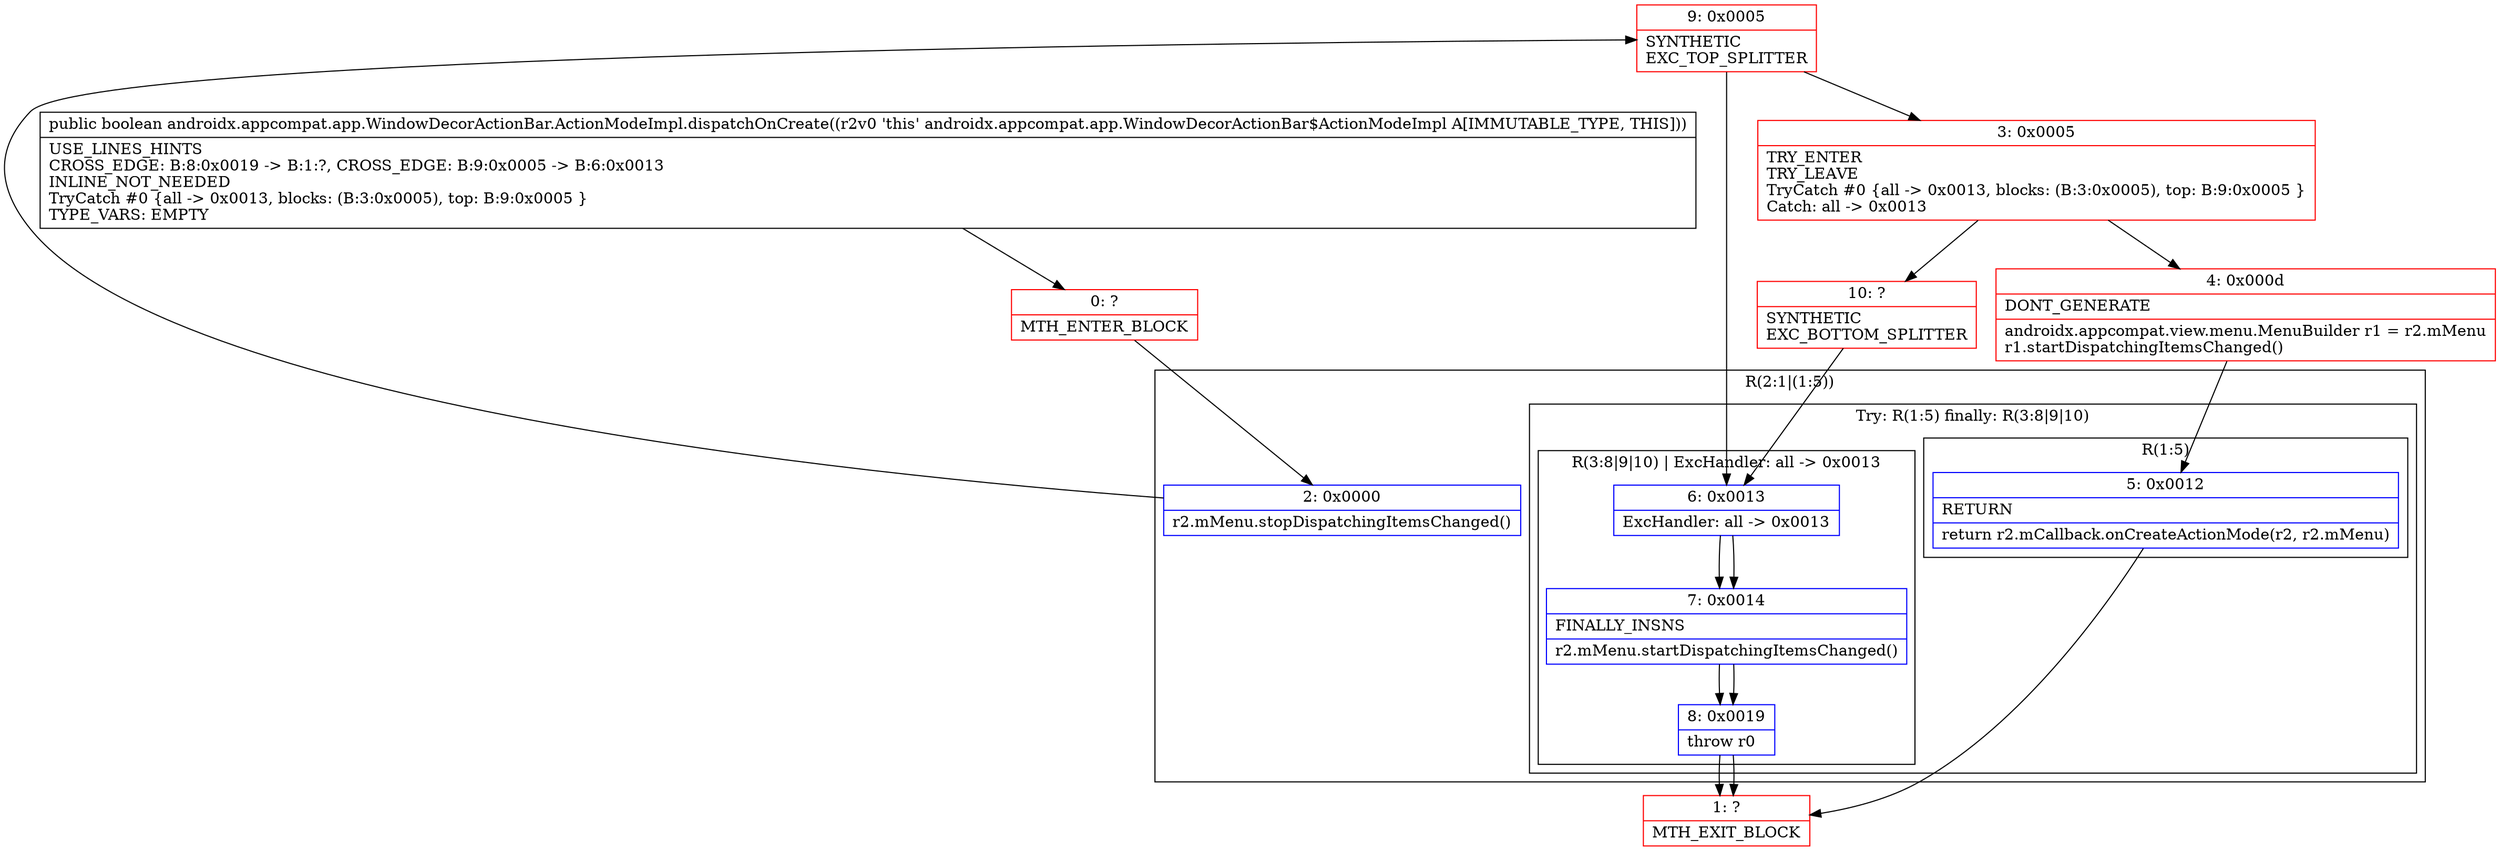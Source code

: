 digraph "CFG forandroidx.appcompat.app.WindowDecorActionBar.ActionModeImpl.dispatchOnCreate()Z" {
subgraph cluster_Region_961665439 {
label = "R(2:1|(1:5))";
node [shape=record,color=blue];
Node_2 [shape=record,label="{2\:\ 0x0000|r2.mMenu.stopDispatchingItemsChanged()\l}"];
subgraph cluster_TryCatchRegion_136549804 {
label = "Try: R(1:5) finally: R(3:8|9|10)";
node [shape=record,color=blue];
subgraph cluster_Region_142019635 {
label = "R(1:5)";
node [shape=record,color=blue];
Node_5 [shape=record,label="{5\:\ 0x0012|RETURN\l|return r2.mCallback.onCreateActionMode(r2, r2.mMenu)\l}"];
}
subgraph cluster_Region_198574331 {
label = "R(3:8|9|10) | ExcHandler: all \-\> 0x0013\l";
node [shape=record,color=blue];
Node_6 [shape=record,label="{6\:\ 0x0013|ExcHandler: all \-\> 0x0013\l}"];
Node_7 [shape=record,label="{7\:\ 0x0014|FINALLY_INSNS\l|r2.mMenu.startDispatchingItemsChanged()\l}"];
Node_8 [shape=record,label="{8\:\ 0x0019|throw r0\l}"];
}
}
}
subgraph cluster_Region_198574331 {
label = "R(3:8|9|10) | ExcHandler: all \-\> 0x0013\l";
node [shape=record,color=blue];
Node_6 [shape=record,label="{6\:\ 0x0013|ExcHandler: all \-\> 0x0013\l}"];
Node_7 [shape=record,label="{7\:\ 0x0014|FINALLY_INSNS\l|r2.mMenu.startDispatchingItemsChanged()\l}"];
Node_8 [shape=record,label="{8\:\ 0x0019|throw r0\l}"];
}
Node_0 [shape=record,color=red,label="{0\:\ ?|MTH_ENTER_BLOCK\l}"];
Node_9 [shape=record,color=red,label="{9\:\ 0x0005|SYNTHETIC\lEXC_TOP_SPLITTER\l}"];
Node_3 [shape=record,color=red,label="{3\:\ 0x0005|TRY_ENTER\lTRY_LEAVE\lTryCatch #0 \{all \-\> 0x0013, blocks: (B:3:0x0005), top: B:9:0x0005 \}\lCatch: all \-\> 0x0013\l}"];
Node_4 [shape=record,color=red,label="{4\:\ 0x000d|DONT_GENERATE\l|androidx.appcompat.view.menu.MenuBuilder r1 = r2.mMenu\lr1.startDispatchingItemsChanged()\l}"];
Node_1 [shape=record,color=red,label="{1\:\ ?|MTH_EXIT_BLOCK\l}"];
Node_10 [shape=record,color=red,label="{10\:\ ?|SYNTHETIC\lEXC_BOTTOM_SPLITTER\l}"];
MethodNode[shape=record,label="{public boolean androidx.appcompat.app.WindowDecorActionBar.ActionModeImpl.dispatchOnCreate((r2v0 'this' androidx.appcompat.app.WindowDecorActionBar$ActionModeImpl A[IMMUTABLE_TYPE, THIS]))  | USE_LINES_HINTS\lCROSS_EDGE: B:8:0x0019 \-\> B:1:?, CROSS_EDGE: B:9:0x0005 \-\> B:6:0x0013\lINLINE_NOT_NEEDED\lTryCatch #0 \{all \-\> 0x0013, blocks: (B:3:0x0005), top: B:9:0x0005 \}\lTYPE_VARS: EMPTY\l}"];
MethodNode -> Node_0;Node_2 -> Node_9;
Node_5 -> Node_1;
Node_6 -> Node_7;
Node_7 -> Node_8;
Node_8 -> Node_1;
Node_6 -> Node_7;
Node_7 -> Node_8;
Node_8 -> Node_1;
Node_0 -> Node_2;
Node_9 -> Node_3;
Node_9 -> Node_6;
Node_3 -> Node_4;
Node_3 -> Node_10;
Node_4 -> Node_5;
Node_10 -> Node_6;
}

